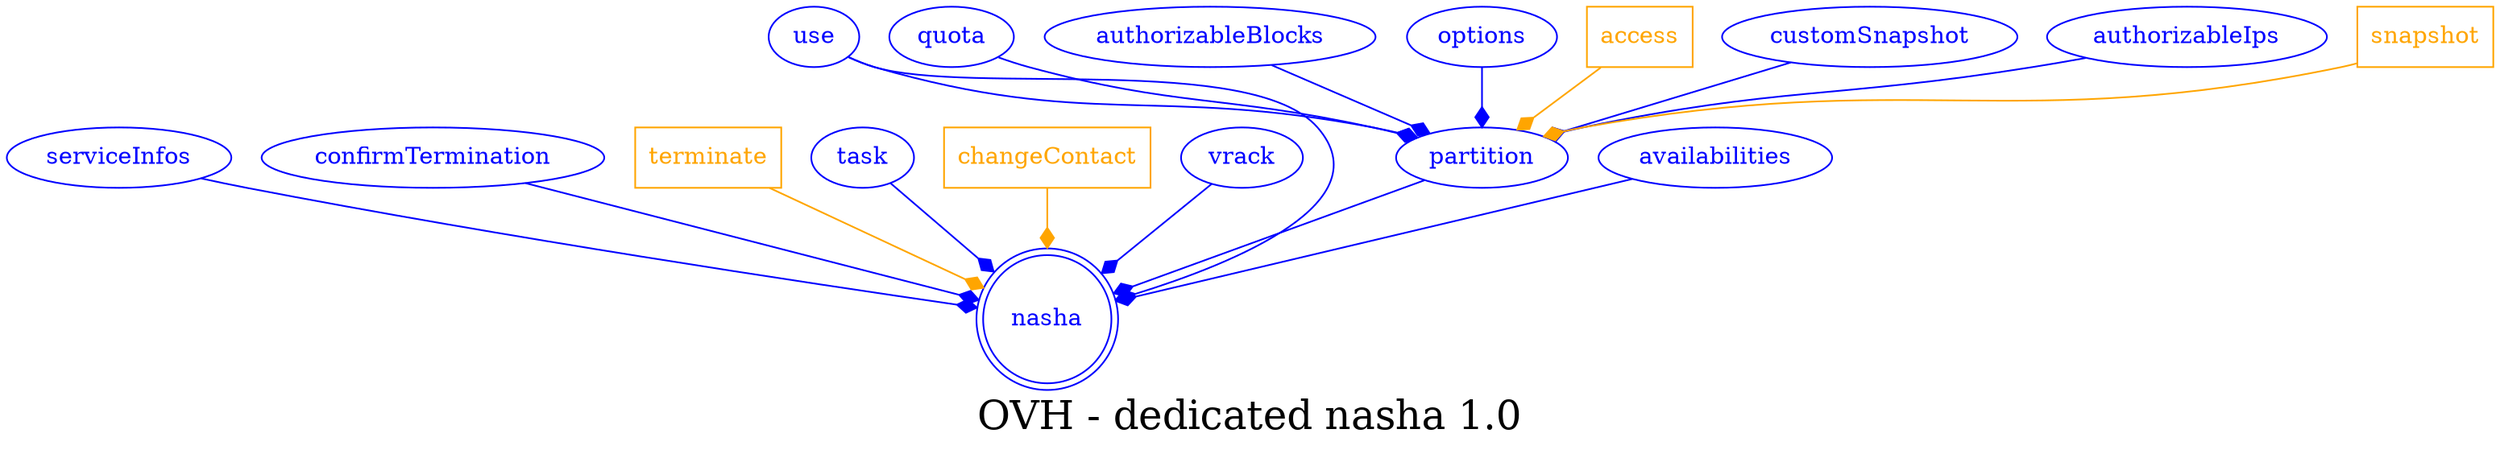 digraph LexiconGraph {
graph[label="OVH - dedicated nasha 1.0", fontsize=24]
splines=true
"nasha" [color=blue, fontcolor=blue, shape=doublecircle]
"serviceInfos" -> "nasha" [color=blue, fontcolor=blue, arrowhead=diamond, arrowtail=none]
"serviceInfos" [color=blue, fontcolor=blue, shape=ellipse]
"confirmTermination" -> "nasha" [color=blue, fontcolor=blue, arrowhead=diamond, arrowtail=none]
"confirmTermination" [color=blue, fontcolor=blue, shape=ellipse]
"terminate" [color=orange, fontcolor=orange, shape=box]
"terminate" -> "nasha" [color=orange, fontcolor=orange, arrowhead=diamond, arrowtail=none]
"task" -> "nasha" [color=blue, fontcolor=blue, arrowhead=diamond, arrowtail=none]
"task" [color=blue, fontcolor=blue, shape=ellipse]
"changeContact" [color=orange, fontcolor=orange, shape=box]
"changeContact" -> "nasha" [color=orange, fontcolor=orange, arrowhead=diamond, arrowtail=none]
"vrack" -> "nasha" [color=blue, fontcolor=blue, arrowhead=diamond, arrowtail=none]
"vrack" [color=blue, fontcolor=blue, shape=ellipse]
"use" -> "nasha" [color=blue, fontcolor=blue, arrowhead=diamond, arrowtail=none]
"use" [color=blue, fontcolor=blue, shape=ellipse]
"partition" -> "nasha" [color=blue, fontcolor=blue, arrowhead=diamond, arrowtail=none]
"partition" [color=blue, fontcolor=blue, shape=ellipse]
"quota" -> "partition" [color=blue, fontcolor=blue, arrowhead=diamond, arrowtail=none]
"quota" [color=blue, fontcolor=blue, shape=ellipse]
"authorizableBlocks" -> "partition" [color=blue, fontcolor=blue, arrowhead=diamond, arrowtail=none]
"authorizableBlocks" [color=blue, fontcolor=blue, shape=ellipse]
"options" -> "partition" [color=blue, fontcolor=blue, arrowhead=diamond, arrowtail=none]
"options" [color=blue, fontcolor=blue, shape=ellipse]
"access" [color=orange, fontcolor=orange, shape=box]
"access" -> "partition" [color=orange, fontcolor=orange, arrowhead=diamond, arrowtail=none]
"customSnapshot" -> "partition" [color=blue, fontcolor=blue, arrowhead=diamond, arrowtail=none]
"customSnapshot" [color=blue, fontcolor=blue, shape=ellipse]
"use" -> "partition" [color=blue, fontcolor=blue, arrowhead=diamond, arrowtail=none]
"authorizableIps" -> "partition" [color=blue, fontcolor=blue, arrowhead=diamond, arrowtail=none]
"authorizableIps" [color=blue, fontcolor=blue, shape=ellipse]
"snapshot" [color=orange, fontcolor=orange, shape=box]
"snapshot" -> "partition" [color=orange, fontcolor=orange, arrowhead=diamond, arrowtail=none]
"availabilities" -> "nasha" [color=blue, fontcolor=blue, arrowhead=diamond, arrowtail=none]
"availabilities" [color=blue, fontcolor=blue, shape=ellipse]
}
